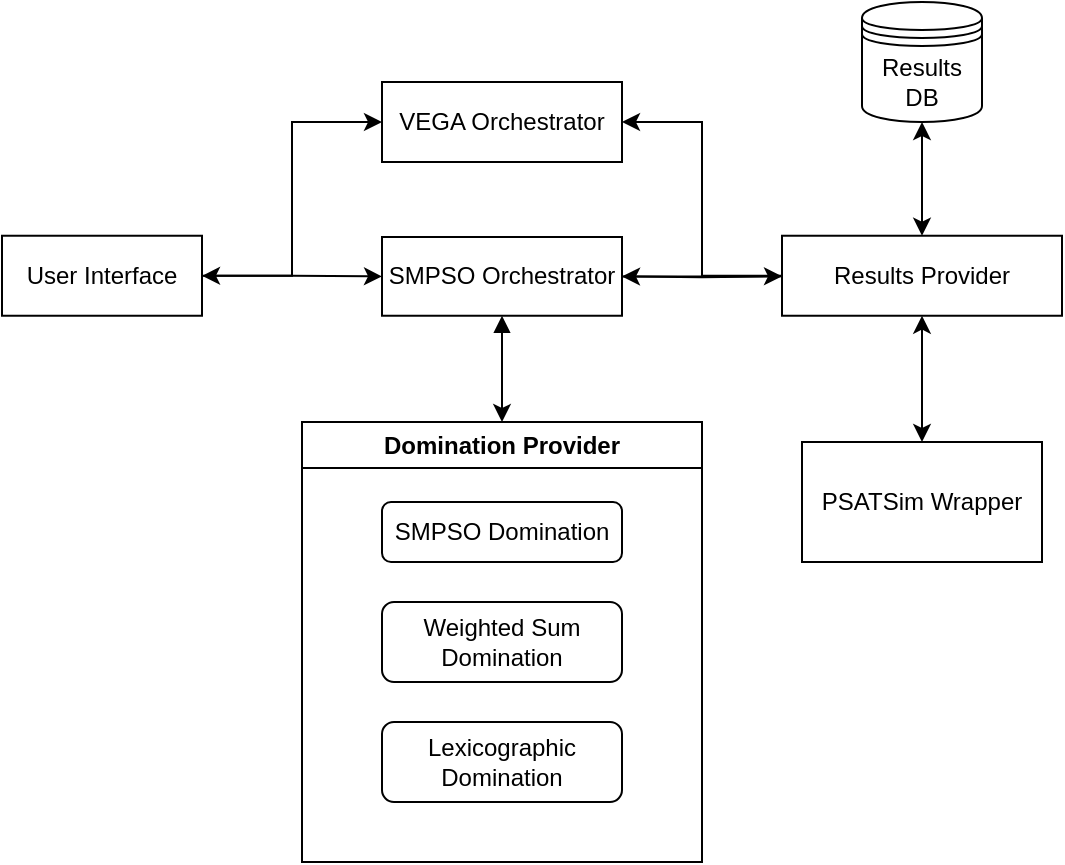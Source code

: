 <mxfile version="25.0.2">
  <diagram name="Page-1" id="yZoy5noAQksYPQyIJckY">
    <mxGraphModel dx="819" dy="479" grid="1" gridSize="10" guides="1" tooltips="1" connect="1" arrows="1" fold="1" page="1" pageScale="1" pageWidth="850" pageHeight="1100" math="0" shadow="0">
      <root>
        <mxCell id="0" />
        <mxCell id="1" parent="0" />
        <mxCell id="_zdd6jfalukdSVtNvzEr-4" style="edgeStyle=orthogonalEdgeStyle;rounded=0;orthogonalLoop=1;jettySize=auto;html=1;exitX=0;exitY=0.5;exitDx=0;exitDy=0;entryX=1;entryY=0.5;entryDx=0;entryDy=0;" parent="1" source="SSVqN-RI6rmiCEB73EZt-1" target="_zdd6jfalukdSVtNvzEr-1" edge="1">
          <mxGeometry relative="1" as="geometry" />
        </mxCell>
        <mxCell id="CdtuSUAa5QAKwf2-4caF-2" value="" style="edgeStyle=orthogonalEdgeStyle;rounded=0;orthogonalLoop=1;jettySize=auto;html=1;startArrow=classic;startFill=1;" edge="1" parent="1" source="SSVqN-RI6rmiCEB73EZt-1" target="CdtuSUAa5QAKwf2-4caF-1">
          <mxGeometry relative="1" as="geometry" />
        </mxCell>
        <mxCell id="SSVqN-RI6rmiCEB73EZt-1" value="Results Provider" style="rounded=0;whiteSpace=wrap;html=1;" parent="1" vertex="1">
          <mxGeometry x="580" y="276.87" width="140" height="40" as="geometry" />
        </mxCell>
        <mxCell id="SSVqN-RI6rmiCEB73EZt-17" value="" style="edgeStyle=orthogonalEdgeStyle;rounded=0;orthogonalLoop=1;jettySize=auto;html=1;startArrow=classic;startFill=1;" parent="1" source="SSVqN-RI6rmiCEB73EZt-3" target="SSVqN-RI6rmiCEB73EZt-10" edge="1">
          <mxGeometry relative="1" as="geometry" />
        </mxCell>
        <mxCell id="_zdd6jfalukdSVtNvzEr-2" style="edgeStyle=orthogonalEdgeStyle;rounded=0;orthogonalLoop=1;jettySize=auto;html=1;entryX=0;entryY=0.5;entryDx=0;entryDy=0;" parent="1" source="SSVqN-RI6rmiCEB73EZt-3" target="_zdd6jfalukdSVtNvzEr-1" edge="1">
          <mxGeometry relative="1" as="geometry" />
        </mxCell>
        <mxCell id="SSVqN-RI6rmiCEB73EZt-3" value="User Interface" style="rounded=0;whiteSpace=wrap;html=1;" parent="1" vertex="1">
          <mxGeometry x="190" y="276.87" width="100" height="40" as="geometry" />
        </mxCell>
        <mxCell id="fzXLwL62ikBpxWC5MU76-5" value="" style="edgeStyle=orthogonalEdgeStyle;rounded=0;orthogonalLoop=1;jettySize=auto;html=1;" parent="1" source="SSVqN-RI6rmiCEB73EZt-10" edge="1">
          <mxGeometry relative="1" as="geometry">
            <mxPoint x="580.0" y="297.125" as="targetPoint" />
          </mxGeometry>
        </mxCell>
        <mxCell id="KmM_sv1nXnaMjT5lubwb-7" style="edgeStyle=orthogonalEdgeStyle;rounded=0;orthogonalLoop=1;jettySize=auto;html=1;entryX=0.5;entryY=0;entryDx=0;entryDy=0;startArrow=block;startFill=1;" parent="1" source="SSVqN-RI6rmiCEB73EZt-10" target="KmM_sv1nXnaMjT5lubwb-4" edge="1">
          <mxGeometry relative="1" as="geometry" />
        </mxCell>
        <mxCell id="SSVqN-RI6rmiCEB73EZt-10" value="SMPSO Orchestrator" style="rounded=0;whiteSpace=wrap;html=1;" parent="1" vertex="1">
          <mxGeometry x="380" y="277.5" width="120" height="39.37" as="geometry" />
        </mxCell>
        <mxCell id="fzXLwL62ikBpxWC5MU76-4" style="edgeStyle=orthogonalEdgeStyle;rounded=0;orthogonalLoop=1;jettySize=auto;html=1;" parent="1" target="SSVqN-RI6rmiCEB73EZt-10" edge="1">
          <mxGeometry relative="1" as="geometry">
            <mxPoint x="580.0" y="297.125" as="sourcePoint" />
          </mxGeometry>
        </mxCell>
        <mxCell id="KmM_sv1nXnaMjT5lubwb-4" value="Domination Provider" style="swimlane;whiteSpace=wrap;html=1;" parent="1" vertex="1">
          <mxGeometry x="340" y="370" width="200" height="220" as="geometry" />
        </mxCell>
        <mxCell id="KmM_sv1nXnaMjT5lubwb-5" value="SMPSO Domination" style="rounded=1;whiteSpace=wrap;html=1;" parent="KmM_sv1nXnaMjT5lubwb-4" vertex="1">
          <mxGeometry x="40" y="40" width="120" height="30" as="geometry" />
        </mxCell>
        <mxCell id="KmM_sv1nXnaMjT5lubwb-6" value="Weighted Sum Domination" style="rounded=1;whiteSpace=wrap;html=1;" parent="KmM_sv1nXnaMjT5lubwb-4" vertex="1">
          <mxGeometry x="40" y="90" width="120" height="40" as="geometry" />
        </mxCell>
        <mxCell id="KmM_sv1nXnaMjT5lubwb-8" value="Lexicographic Domination" style="rounded=1;whiteSpace=wrap;html=1;" parent="KmM_sv1nXnaMjT5lubwb-4" vertex="1">
          <mxGeometry x="40" y="150" width="120" height="40" as="geometry" />
        </mxCell>
        <mxCell id="_zdd6jfalukdSVtNvzEr-1" value="VEGA Orchestrator" style="rounded=0;whiteSpace=wrap;html=1;" parent="1" vertex="1">
          <mxGeometry x="380" y="200" width="120" height="40" as="geometry" />
        </mxCell>
        <mxCell id="CdtuSUAa5QAKwf2-4caF-1" value="PSATSim Wrapper" style="rounded=0;whiteSpace=wrap;html=1;" vertex="1" parent="1">
          <mxGeometry x="590" y="380" width="120" height="60" as="geometry" />
        </mxCell>
        <mxCell id="CdtuSUAa5QAKwf2-4caF-4" value="" style="edgeStyle=orthogonalEdgeStyle;rounded=0;orthogonalLoop=1;jettySize=auto;html=1;startArrow=classic;startFill=1;" edge="1" parent="1" source="CdtuSUAa5QAKwf2-4caF-3" target="SSVqN-RI6rmiCEB73EZt-1">
          <mxGeometry relative="1" as="geometry" />
        </mxCell>
        <mxCell id="CdtuSUAa5QAKwf2-4caF-3" value="Results DB" style="shape=datastore;whiteSpace=wrap;html=1;" vertex="1" parent="1">
          <mxGeometry x="620" y="160" width="60" height="60" as="geometry" />
        </mxCell>
      </root>
    </mxGraphModel>
  </diagram>
</mxfile>
